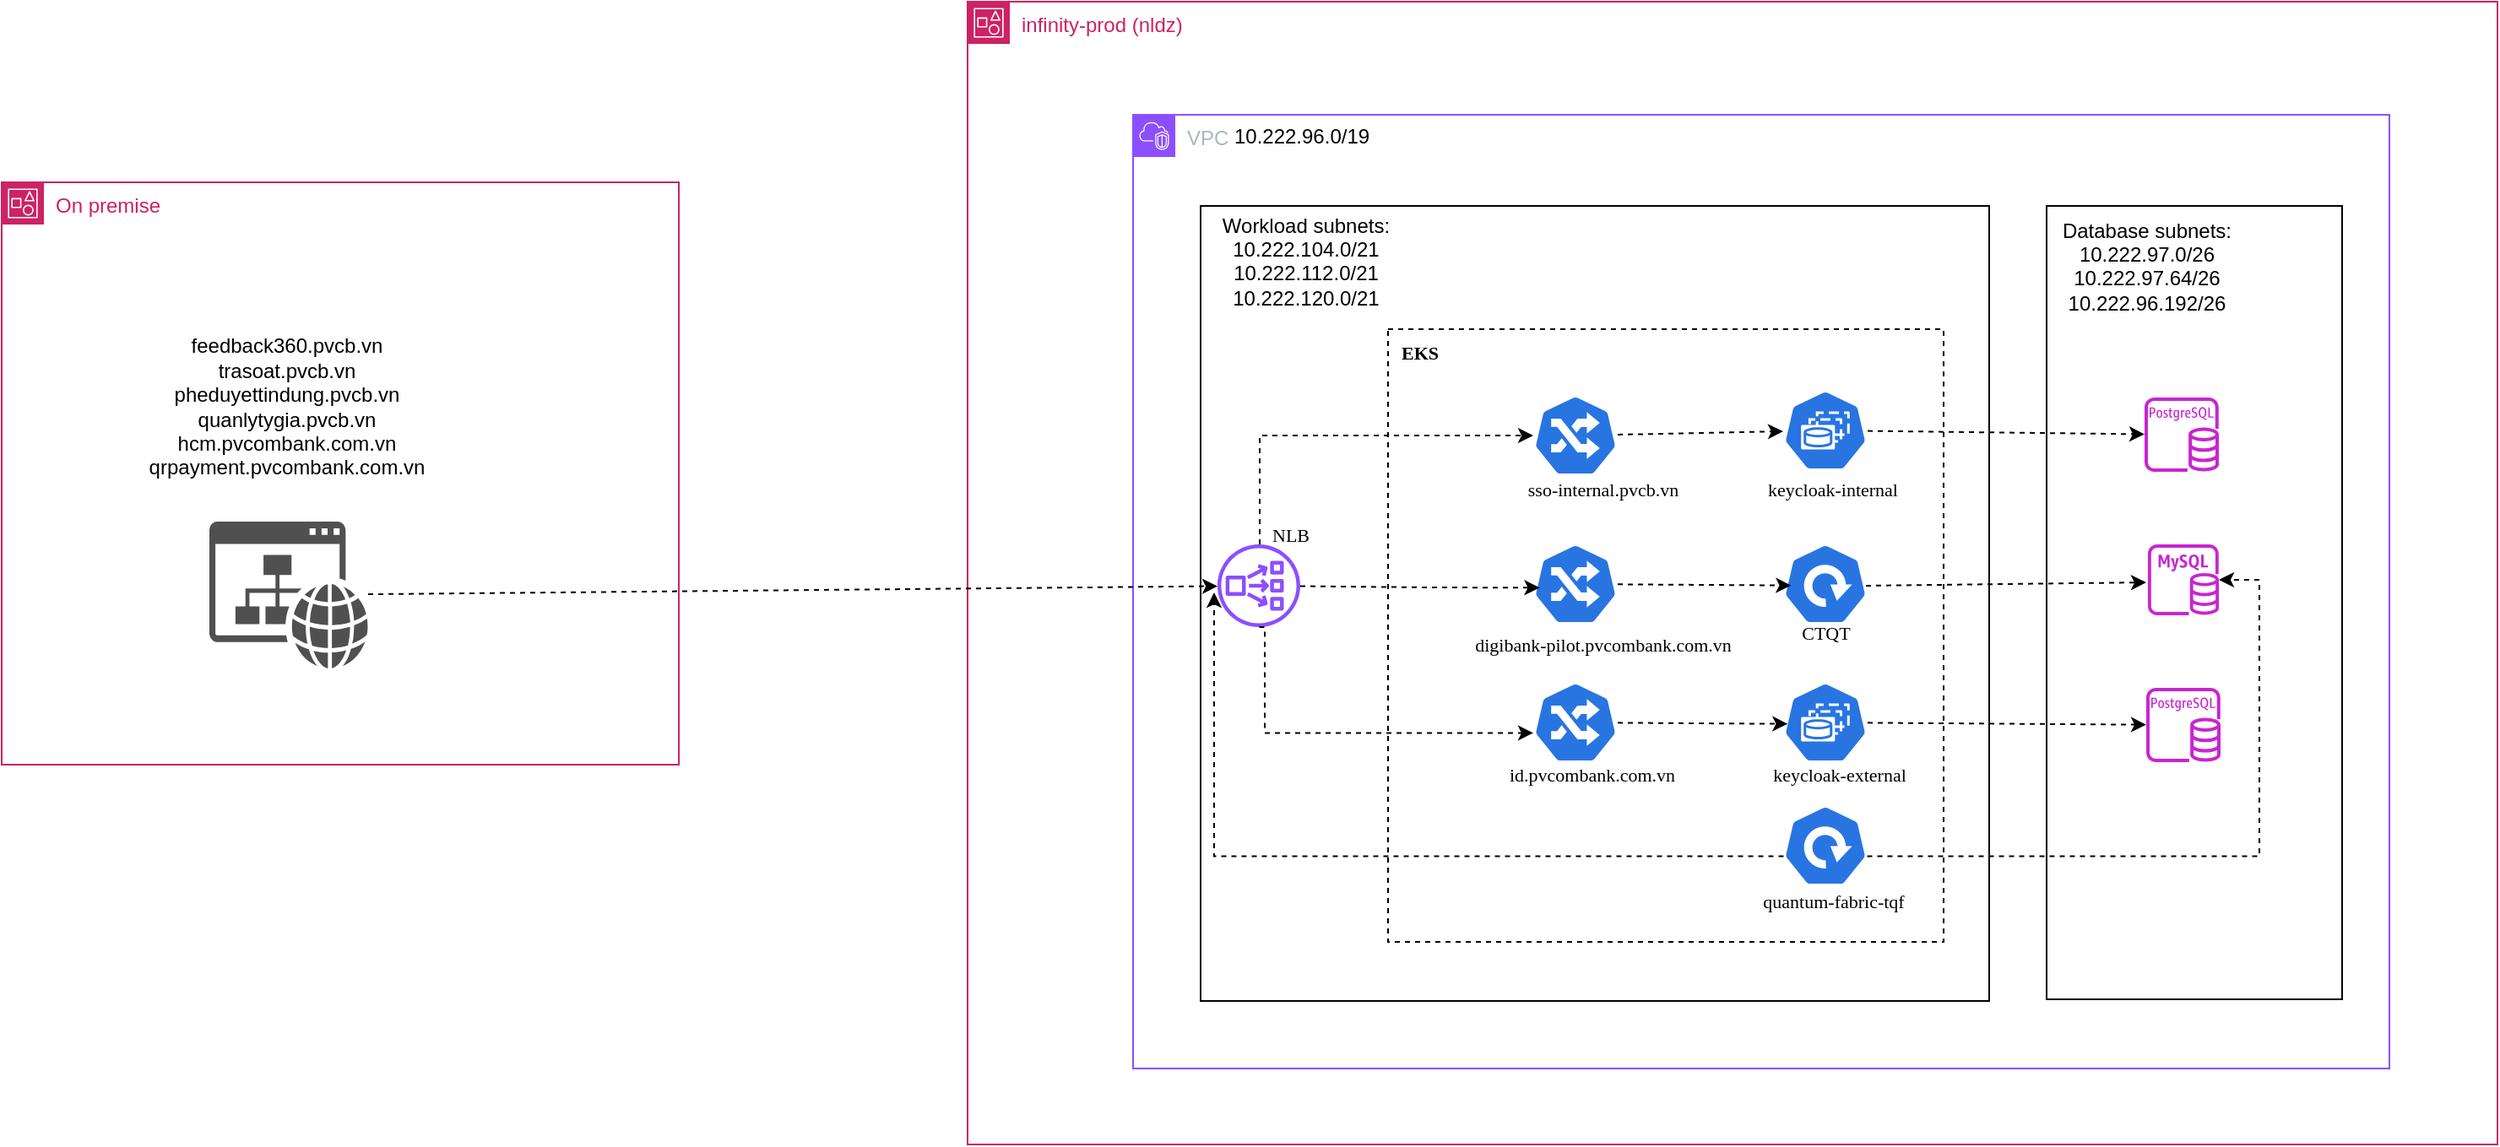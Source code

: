 <mxfile version="28.1.1">
  <diagram name="Page-1" id="SGhcZdJz93ou_s2fV-ue">
    <mxGraphModel dx="2411" dy="1118" grid="0" gridSize="10" guides="1" tooltips="1" connect="1" arrows="1" fold="1" page="0" pageScale="1" pageWidth="1100" pageHeight="1700" math="0" shadow="0">
      <root>
        <mxCell id="0" />
        <mxCell id="1" parent="0" />
        <mxCell id="XDubQEGGbLbRsAB4wO10-1" value="On premise" style="points=[[0,0],[0.25,0],[0.5,0],[0.75,0],[1,0],[1,0.25],[1,0.5],[1,0.75],[1,1],[0.75,1],[0.5,1],[0.25,1],[0,1],[0,0.75],[0,0.5],[0,0.25]];outlineConnect=0;gradientColor=none;html=1;whiteSpace=wrap;fontSize=12;fontStyle=0;container=1;pointerEvents=0;collapsible=0;recursiveResize=0;shape=mxgraph.aws4.group;grIcon=mxgraph.aws4.group_account;strokeColor=#CD2264;fillColor=none;verticalAlign=top;align=left;spacingLeft=30;fontColor=#CD2264;dashed=0;" parent="1" vertex="1">
          <mxGeometry x="-12" y="189" width="401" height="345" as="geometry" />
        </mxCell>
        <mxCell id="XDubQEGGbLbRsAB4wO10-40" value="" style="sketch=0;pointerEvents=1;shadow=0;dashed=0;html=1;strokeColor=none;fillColor=#505050;labelPosition=center;verticalLabelPosition=bottom;verticalAlign=top;outlineConnect=0;align=center;shape=mxgraph.office.concepts.website;" parent="XDubQEGGbLbRsAB4wO10-1" vertex="1">
          <mxGeometry x="123" y="201" width="94" height="87" as="geometry" />
        </mxCell>
        <mxCell id="XDubQEGGbLbRsAB4wO10-41" value="&lt;div&gt;feedback360.pvcb.vn&lt;/div&gt;&lt;div&gt;trasoat.pvcb.vn&lt;/div&gt;&lt;div&gt;pheduyettindung.pvcb.vn&lt;/div&gt;&lt;div&gt;quanlytygia.pvcb.vn&lt;/div&gt;&lt;div&gt;hcm.pvcombank.com.vn&lt;/div&gt;&lt;div&gt;qrpayment.pvcombank.com.vn&lt;/div&gt;" style="text;html=1;align=center;verticalAlign=middle;whiteSpace=wrap;rounded=0;" parent="XDubQEGGbLbRsAB4wO10-1" vertex="1">
          <mxGeometry x="90" y="114" width="158" height="38" as="geometry" />
        </mxCell>
        <mxCell id="XDubQEGGbLbRsAB4wO10-2" value="infinity-prod (nldz)" style="points=[[0,0],[0.25,0],[0.5,0],[0.75,0],[1,0],[1,0.25],[1,0.5],[1,0.75],[1,1],[0.75,1],[0.5,1],[0.25,1],[0,1],[0,0.75],[0,0.5],[0,0.25]];outlineConnect=0;gradientColor=none;html=1;whiteSpace=wrap;fontSize=12;fontStyle=0;container=1;pointerEvents=0;collapsible=0;recursiveResize=0;shape=mxgraph.aws4.group;grIcon=mxgraph.aws4.group_account;strokeColor=#CD2264;fillColor=none;verticalAlign=top;align=left;spacingLeft=30;fontColor=#CD2264;dashed=0;" parent="1" vertex="1">
          <mxGeometry x="560" y="82" width="906" height="677" as="geometry" />
        </mxCell>
        <mxCell id="XDubQEGGbLbRsAB4wO10-3" value="VPC" style="points=[[0,0],[0.25,0],[0.5,0],[0.75,0],[1,0],[1,0.25],[1,0.5],[1,0.75],[1,1],[0.75,1],[0.5,1],[0.25,1],[0,1],[0,0.75],[0,0.5],[0,0.25]];outlineConnect=0;gradientColor=none;html=1;whiteSpace=wrap;fontSize=12;fontStyle=0;container=1;pointerEvents=0;collapsible=0;recursiveResize=0;shape=mxgraph.aws4.group;grIcon=mxgraph.aws4.group_vpc2;strokeColor=#8C4FFF;fillColor=none;verticalAlign=top;align=left;spacingLeft=30;fontColor=#AAB7B8;" parent="XDubQEGGbLbRsAB4wO10-2" vertex="1">
          <mxGeometry x="98" y="67" width="744" height="565" as="geometry" />
        </mxCell>
        <mxCell id="XDubQEGGbLbRsAB4wO10-37" value="" style="rounded=0;whiteSpace=wrap;html=1;" parent="XDubQEGGbLbRsAB4wO10-3" vertex="1">
          <mxGeometry x="541" y="54" width="175" height="470" as="geometry" />
        </mxCell>
        <mxCell id="XDubQEGGbLbRsAB4wO10-34" value="" style="rounded=0;whiteSpace=wrap;html=1;" parent="XDubQEGGbLbRsAB4wO10-3" vertex="1">
          <mxGeometry x="40" y="54" width="467" height="471" as="geometry" />
        </mxCell>
        <mxCell id="XDubQEGGbLbRsAB4wO10-6" value="" style="rounded=0;whiteSpace=wrap;html=1;dashed=1;" parent="XDubQEGGbLbRsAB4wO10-3" vertex="1">
          <mxGeometry x="151" y="127" width="329" height="363" as="geometry" />
        </mxCell>
        <mxCell id="XDubQEGGbLbRsAB4wO10-8" value="" style="aspect=fixed;sketch=0;html=1;dashed=0;whitespace=wrap;verticalLabelPosition=bottom;verticalAlign=top;fillColor=#2875E2;strokeColor=#ffffff;points=[[0.005,0.63,0],[0.1,0.2,0],[0.9,0.2,0],[0.5,0,0],[0.995,0.63,0],[0.72,0.99,0],[0.5,1,0],[0.28,0.99,0]];shape=mxgraph.kubernetes.icon2;prIcon=deploy" parent="XDubQEGGbLbRsAB4wO10-3" vertex="1">
          <mxGeometry x="385" y="254" width="50" height="48" as="geometry" />
        </mxCell>
        <mxCell id="XDubQEGGbLbRsAB4wO10-9" value="" style="aspect=fixed;sketch=0;html=1;dashed=0;whitespace=wrap;verticalLabelPosition=bottom;verticalAlign=top;fillColor=#2875E2;strokeColor=#ffffff;points=[[0.005,0.63,0],[0.1,0.2,0],[0.9,0.2,0],[0.5,0,0],[0.995,0.63,0],[0.72,0.99,0],[0.5,1,0],[0.28,0.99,0]];shape=mxgraph.kubernetes.icon2;prIcon=sts" parent="XDubQEGGbLbRsAB4wO10-3" vertex="1">
          <mxGeometry x="385" y="163" width="50" height="48" as="geometry" />
        </mxCell>
        <mxCell id="XDubQEGGbLbRsAB4wO10-10" value="" style="aspect=fixed;sketch=0;html=1;dashed=0;whitespace=wrap;verticalLabelPosition=bottom;verticalAlign=top;fillColor=#2875E2;strokeColor=#ffffff;points=[[0.005,0.63,0],[0.1,0.2,0],[0.9,0.2,0],[0.5,0,0],[0.995,0.63,0],[0.72,0.99,0],[0.5,1,0],[0.28,0.99,0]];shape=mxgraph.kubernetes.icon2;prIcon=sts" parent="XDubQEGGbLbRsAB4wO10-3" vertex="1">
          <mxGeometry x="385" y="336" width="50" height="48" as="geometry" />
        </mxCell>
        <mxCell id="XDubQEGGbLbRsAB4wO10-11" value="" style="aspect=fixed;sketch=0;html=1;dashed=0;whitespace=wrap;verticalLabelPosition=bottom;verticalAlign=top;fillColor=#2875E2;strokeColor=#ffffff;points=[[0.005,0.63,0],[0.1,0.2,0],[0.9,0.2,0],[0.5,0,0],[0.995,0.63,0],[0.72,0.99,0],[0.5,1,0],[0.28,0.99,0]];shape=mxgraph.kubernetes.icon2;prIcon=ing" parent="XDubQEGGbLbRsAB4wO10-3" vertex="1">
          <mxGeometry x="237" y="166" width="50" height="48" as="geometry" />
        </mxCell>
        <mxCell id="XDubQEGGbLbRsAB4wO10-12" value="" style="aspect=fixed;sketch=0;html=1;dashed=0;whitespace=wrap;verticalLabelPosition=bottom;verticalAlign=top;fillColor=#2875E2;strokeColor=#ffffff;points=[[0.005,0.63,0],[0.1,0.2,0],[0.9,0.2,0],[0.5,0,0],[0.995,0.63,0],[0.72,0.99,0],[0.5,1,0],[0.28,0.99,0]];shape=mxgraph.kubernetes.icon2;prIcon=ing" parent="XDubQEGGbLbRsAB4wO10-3" vertex="1">
          <mxGeometry x="237" y="254" width="50" height="48" as="geometry" />
        </mxCell>
        <mxCell id="XDubQEGGbLbRsAB4wO10-13" value="" style="aspect=fixed;sketch=0;html=1;dashed=0;whitespace=wrap;verticalLabelPosition=bottom;verticalAlign=top;fillColor=#2875E2;strokeColor=#ffffff;points=[[0.005,0.63,0],[0.1,0.2,0],[0.9,0.2,0],[0.5,0,0],[0.995,0.63,0],[0.72,0.99,0],[0.5,1,0],[0.28,0.99,0]];shape=mxgraph.kubernetes.icon2;prIcon=ing" parent="XDubQEGGbLbRsAB4wO10-3" vertex="1">
          <mxGeometry x="237" y="336" width="50" height="48" as="geometry" />
        </mxCell>
        <mxCell id="XDubQEGGbLbRsAB4wO10-14" value="" style="sketch=0;outlineConnect=0;fontColor=#232F3E;gradientColor=none;fillColor=#C925D1;strokeColor=none;dashed=0;verticalLabelPosition=bottom;verticalAlign=top;align=center;html=1;fontSize=12;fontStyle=0;aspect=fixed;pointerEvents=1;shape=mxgraph.aws4.rds_mysql_instance;" parent="XDubQEGGbLbRsAB4wO10-3" vertex="1">
          <mxGeometry x="601" y="254.5" width="42" height="42" as="geometry" />
        </mxCell>
        <mxCell id="XDubQEGGbLbRsAB4wO10-15" value="" style="sketch=0;outlineConnect=0;fontColor=#232F3E;gradientColor=none;fillColor=#C925D1;strokeColor=none;dashed=0;verticalLabelPosition=bottom;verticalAlign=top;align=center;html=1;fontSize=12;fontStyle=0;aspect=fixed;pointerEvents=1;shape=mxgraph.aws4.rds_postgresql_instance;" parent="XDubQEGGbLbRsAB4wO10-3" vertex="1">
          <mxGeometry x="599" y="167.5" width="44" height="44" as="geometry" />
        </mxCell>
        <mxCell id="XDubQEGGbLbRsAB4wO10-16" value="" style="sketch=0;outlineConnect=0;fontColor=#232F3E;gradientColor=none;fillColor=#C925D1;strokeColor=none;dashed=0;verticalLabelPosition=bottom;verticalAlign=top;align=center;html=1;fontSize=12;fontStyle=0;aspect=fixed;pointerEvents=1;shape=mxgraph.aws4.rds_postgresql_instance;" parent="XDubQEGGbLbRsAB4wO10-3" vertex="1">
          <mxGeometry x="600" y="339.5" width="44" height="44" as="geometry" />
        </mxCell>
        <mxCell id="XDubQEGGbLbRsAB4wO10-17" value="" style="sketch=0;outlineConnect=0;fontColor=#232F3E;gradientColor=none;fillColor=#8C4FFF;strokeColor=none;dashed=0;verticalLabelPosition=bottom;verticalAlign=top;align=center;html=1;fontSize=12;fontStyle=0;aspect=fixed;pointerEvents=1;shape=mxgraph.aws4.network_load_balancer;" parent="XDubQEGGbLbRsAB4wO10-3" vertex="1">
          <mxGeometry x="50" y="254.5" width="49" height="49" as="geometry" />
        </mxCell>
        <mxCell id="XDubQEGGbLbRsAB4wO10-19" value="&lt;span style=&quot;font-family: Calibri; white-space-collapse: preserve; background-color: rgb(255, 255, 255);&quot;&gt;sso-internal.pvcb.vn&lt;/span&gt;" style="text;html=1;align=center;verticalAlign=middle;whiteSpace=wrap;rounded=0;fontSize=11;" parent="XDubQEGGbLbRsAB4wO10-3" vertex="1">
          <mxGeometry x="213" y="207" width="131" height="29" as="geometry" />
        </mxCell>
        <mxCell id="XDubQEGGbLbRsAB4wO10-20" value="&lt;span style=&quot;font-family: Calibri; white-space-collapse: preserve; background-color: rgb(255, 255, 255);&quot;&gt;id.pvcombank.com.vn&lt;/span&gt;" style="text;html=1;align=center;verticalAlign=middle;whiteSpace=wrap;rounded=0;fontSize=11;" parent="XDubQEGGbLbRsAB4wO10-3" vertex="1">
          <mxGeometry x="242" y="376" width="60" height="30" as="geometry" />
        </mxCell>
        <mxCell id="XDubQEGGbLbRsAB4wO10-21" value="&lt;span style=&quot;font-family: Calibri; white-space-collapse: preserve; background-color: rgb(255, 255, 255);&quot;&gt;keycloak-internal&lt;/span&gt;" style="text;html=1;align=center;verticalAlign=middle;whiteSpace=wrap;rounded=0;fontSize=11;" parent="XDubQEGGbLbRsAB4wO10-3" vertex="1">
          <mxGeometry x="363" y="207" width="103" height="29" as="geometry" />
        </mxCell>
        <mxCell id="XDubQEGGbLbRsAB4wO10-22" value="&lt;font face=&quot;Calibri&quot;&gt;&lt;span style=&quot;white-space-collapse: preserve; background-color: rgb(255, 255, 255);&quot;&gt;keycloak-external&lt;/span&gt;&lt;/font&gt;" style="text;html=1;align=center;verticalAlign=middle;whiteSpace=wrap;rounded=0;fontSize=11;" parent="XDubQEGGbLbRsAB4wO10-3" vertex="1">
          <mxGeometry x="376" y="376" width="85" height="30" as="geometry" />
        </mxCell>
        <mxCell id="XDubQEGGbLbRsAB4wO10-23" value="&lt;font face=&quot;Calibri&quot;&gt;&lt;span style=&quot;white-space-collapse: preserve; background-color: rgb(255, 255, 255);&quot;&gt;CTQT&lt;/span&gt;&lt;/font&gt;" style="text;html=1;align=center;verticalAlign=middle;whiteSpace=wrap;rounded=0;fontSize=11;" parent="XDubQEGGbLbRsAB4wO10-3" vertex="1">
          <mxGeometry x="367.5" y="292" width="85" height="30" as="geometry" />
        </mxCell>
        <mxCell id="XDubQEGGbLbRsAB4wO10-24" value="&lt;span style=&quot;font-family: Calibri; white-space-collapse: preserve; background-color: rgb(255, 255, 255);&quot;&gt;digibank-pilot.pvcombank.com.vn&lt;/span&gt;" style="text;html=1;align=center;verticalAlign=middle;whiteSpace=wrap;rounded=0;fontSize=11;" parent="XDubQEGGbLbRsAB4wO10-3" vertex="1">
          <mxGeometry x="201" y="299" width="155" height="30" as="geometry" />
        </mxCell>
        <mxCell id="XDubQEGGbLbRsAB4wO10-25" value="" style="endArrow=classic;html=1;rounded=0;dashed=1;edgeStyle=elbowEdgeStyle;" parent="XDubQEGGbLbRsAB4wO10-3" source="XDubQEGGbLbRsAB4wO10-17" target="XDubQEGGbLbRsAB4wO10-11" edge="1">
          <mxGeometry width="50" height="50" relative="1" as="geometry">
            <mxPoint x="194" y="302" as="sourcePoint" />
            <mxPoint x="244" y="252" as="targetPoint" />
            <Array as="points">
              <mxPoint x="75" y="190" />
            </Array>
          </mxGeometry>
        </mxCell>
        <mxCell id="XDubQEGGbLbRsAB4wO10-26" value="" style="endArrow=classic;html=1;rounded=0;entryX=0.075;entryY=0.545;entryDx=0;entryDy=0;entryPerimeter=0;endFill=1;dashed=1;" parent="XDubQEGGbLbRsAB4wO10-3" source="XDubQEGGbLbRsAB4wO10-17" target="XDubQEGGbLbRsAB4wO10-12" edge="1">
          <mxGeometry width="50" height="50" relative="1" as="geometry">
            <mxPoint x="145" y="349" as="sourcePoint" />
            <mxPoint x="215" y="284" as="targetPoint" />
            <Array as="points">
              <mxPoint x="175" y="280" />
            </Array>
          </mxGeometry>
        </mxCell>
        <mxCell id="XDubQEGGbLbRsAB4wO10-27" value="" style="endArrow=classic;html=1;rounded=0;entryX=0.005;entryY=0.63;entryDx=0;entryDy=0;entryPerimeter=0;dashed=1;edgeStyle=elbowEdgeStyle;" parent="XDubQEGGbLbRsAB4wO10-3" edge="1">
          <mxGeometry width="50" height="50" relative="1" as="geometry">
            <mxPoint x="74.75" y="303.5" as="sourcePoint" />
            <mxPoint x="237.0" y="366.24" as="targetPoint" />
            <Array as="points">
              <mxPoint x="78" y="374" />
            </Array>
          </mxGeometry>
        </mxCell>
        <mxCell id="XDubQEGGbLbRsAB4wO10-28" value="" style="endArrow=classic;html=1;rounded=0;dashed=1;" parent="XDubQEGGbLbRsAB4wO10-3" source="XDubQEGGbLbRsAB4wO10-11" target="XDubQEGGbLbRsAB4wO10-9" edge="1">
          <mxGeometry width="50" height="50" relative="1" as="geometry">
            <mxPoint x="145" y="211" as="sourcePoint" />
            <mxPoint x="195" y="161" as="targetPoint" />
          </mxGeometry>
        </mxCell>
        <mxCell id="XDubQEGGbLbRsAB4wO10-29" value="" style="endArrow=classic;html=1;rounded=0;entryX=0.094;entryY=0.517;entryDx=0;entryDy=0;entryPerimeter=0;dashed=1;" parent="XDubQEGGbLbRsAB4wO10-3" source="XDubQEGGbLbRsAB4wO10-12" target="XDubQEGGbLbRsAB4wO10-8" edge="1">
          <mxGeometry width="50" height="50" relative="1" as="geometry">
            <mxPoint x="334" y="275" as="sourcePoint" />
            <mxPoint x="432" y="274" as="targetPoint" />
          </mxGeometry>
        </mxCell>
        <mxCell id="XDubQEGGbLbRsAB4wO10-30" value="" style="endArrow=classic;html=1;rounded=0;entryX=0.053;entryY=0.518;entryDx=0;entryDy=0;entryPerimeter=0;dashed=1;" parent="XDubQEGGbLbRsAB4wO10-3" source="XDubQEGGbLbRsAB4wO10-13" target="XDubQEGGbLbRsAB4wO10-10" edge="1">
          <mxGeometry width="50" height="50" relative="1" as="geometry">
            <mxPoint x="321" y="360" as="sourcePoint" />
            <mxPoint x="419" y="359" as="targetPoint" />
          </mxGeometry>
        </mxCell>
        <mxCell id="XDubQEGGbLbRsAB4wO10-31" value="" style="endArrow=classic;html=1;rounded=0;dashed=1;" parent="XDubQEGGbLbRsAB4wO10-3" source="XDubQEGGbLbRsAB4wO10-9" target="XDubQEGGbLbRsAB4wO10-15" edge="1">
          <mxGeometry width="50" height="50" relative="1" as="geometry">
            <mxPoint x="273" y="269" as="sourcePoint" />
            <mxPoint x="323" y="219" as="targetPoint" />
          </mxGeometry>
        </mxCell>
        <mxCell id="XDubQEGGbLbRsAB4wO10-32" value="" style="endArrow=classic;html=1;rounded=0;dashed=1;" parent="XDubQEGGbLbRsAB4wO10-3" edge="1">
          <mxGeometry width="50" height="50" relative="1" as="geometry">
            <mxPoint x="434" y="278.975" as="sourcePoint" />
            <mxPoint x="600" y="277.018" as="targetPoint" />
          </mxGeometry>
        </mxCell>
        <mxCell id="XDubQEGGbLbRsAB4wO10-33" value="" style="endArrow=classic;html=1;rounded=0;dashed=1;" parent="XDubQEGGbLbRsAB4wO10-3" source="XDubQEGGbLbRsAB4wO10-10" target="XDubQEGGbLbRsAB4wO10-16" edge="1">
          <mxGeometry width="50" height="50" relative="1" as="geometry">
            <mxPoint x="455" y="350" as="sourcePoint" />
            <mxPoint x="557" y="353" as="targetPoint" />
          </mxGeometry>
        </mxCell>
        <mxCell id="XDubQEGGbLbRsAB4wO10-35" value="Workload subnets:&lt;div&gt;10.222.104.0/21&lt;/div&gt;&lt;div&gt;10.222.112.0/21&lt;/div&gt;&lt;div&gt;10.222.120.0/21&lt;/div&gt;&lt;div&gt;&lt;br&gt;&lt;/div&gt;" style="text;html=1;align=center;verticalAlign=middle;whiteSpace=wrap;rounded=0;" parent="XDubQEGGbLbRsAB4wO10-3" vertex="1">
          <mxGeometry x="35" y="61" width="135" height="66" as="geometry" />
        </mxCell>
        <mxCell id="XDubQEGGbLbRsAB4wO10-36" value="&lt;font face=&quot;Calibri&quot;&gt;&lt;span style=&quot;white-space-collapse: preserve; background-color: rgb(255, 255, 255);&quot;&gt;EKS&lt;/span&gt;&lt;/font&gt;" style="text;html=1;align=center;verticalAlign=middle;whiteSpace=wrap;rounded=0;fontSize=11;fontStyle=1" parent="XDubQEGGbLbRsAB4wO10-3" vertex="1">
          <mxGeometry x="142" y="130" width="56" height="22" as="geometry" />
        </mxCell>
        <mxCell id="XDubQEGGbLbRsAB4wO10-38" value="Database subnets:&lt;div&gt;10.222.97.0/26&lt;/div&gt;&lt;div&gt;10.222.97.64/26&lt;/div&gt;&lt;div&gt;10.222.96.192/26&lt;/div&gt;&lt;div&gt;&lt;br&gt;&lt;/div&gt;" style="text;html=1;align=center;verticalAlign=middle;whiteSpace=wrap;rounded=0;" parent="XDubQEGGbLbRsAB4wO10-3" vertex="1">
          <mxGeometry x="533" y="64" width="135" height="66" as="geometry" />
        </mxCell>
        <mxCell id="XDubQEGGbLbRsAB4wO10-39" value="10.222.96.0/19" style="text;html=1;align=center;verticalAlign=middle;whiteSpace=wrap;rounded=0;" parent="XDubQEGGbLbRsAB4wO10-3" vertex="1">
          <mxGeometry x="70" y="-2" width="60" height="30" as="geometry" />
        </mxCell>
        <mxCell id="wW-d9mhcZZWGeYWjT7kR-1" value="" style="aspect=fixed;sketch=0;html=1;dashed=0;whitespace=wrap;verticalLabelPosition=bottom;verticalAlign=top;fillColor=#2875E2;strokeColor=#ffffff;points=[[0.005,0.63,0],[0.1,0.2,0],[0.9,0.2,0],[0.5,0,0],[0.995,0.63,0],[0.72,0.99,0],[0.5,1,0],[0.28,0.99,0]];shape=mxgraph.kubernetes.icon2;prIcon=deploy" vertex="1" parent="XDubQEGGbLbRsAB4wO10-3">
          <mxGeometry x="385" y="409" width="50" height="48" as="geometry" />
        </mxCell>
        <mxCell id="wW-d9mhcZZWGeYWjT7kR-2" value="&lt;font face=&quot;Calibri&quot;&gt;&lt;span style=&quot;white-space-collapse: preserve; background-color: rgb(255, 255, 255);&quot;&gt;quantum-fabric-tqf&lt;/span&gt;&lt;/font&gt;" style="text;html=1;align=center;verticalAlign=middle;whiteSpace=wrap;rounded=0;fontSize=11;" vertex="1" parent="XDubQEGGbLbRsAB4wO10-3">
          <mxGeometry x="365.75" y="451" width="97.5" height="30" as="geometry" />
        </mxCell>
        <mxCell id="wW-d9mhcZZWGeYWjT7kR-3" value="" style="endArrow=classic;html=1;rounded=0;exitX=0.005;exitY=0.63;exitDx=0;exitDy=0;exitPerimeter=0;entryX=-0.041;entryY=0.582;entryDx=0;entryDy=0;entryPerimeter=0;edgeStyle=orthogonalEdgeStyle;dashed=1;" edge="1" parent="XDubQEGGbLbRsAB4wO10-3" source="wW-d9mhcZZWGeYWjT7kR-1" target="XDubQEGGbLbRsAB4wO10-17">
          <mxGeometry width="50" height="50" relative="1" as="geometry">
            <mxPoint x="278.25" y="476.24" as="sourcePoint" />
            <mxPoint x="135" y="318" as="targetPoint" />
          </mxGeometry>
        </mxCell>
        <mxCell id="wW-d9mhcZZWGeYWjT7kR-4" value="" style="endArrow=classic;html=1;rounded=0;exitX=0.995;exitY=0.63;exitDx=0;exitDy=0;exitPerimeter=0;edgeStyle=elbowEdgeStyle;elbow=vertical;dashed=1;" edge="1" parent="XDubQEGGbLbRsAB4wO10-3" source="wW-d9mhcZZWGeYWjT7kR-1" target="XDubQEGGbLbRsAB4wO10-14">
          <mxGeometry width="50" height="50" relative="1" as="geometry">
            <mxPoint x="440" y="436" as="sourcePoint" />
            <mxPoint x="151" y="167" as="targetPoint" />
            <Array as="points">
              <mxPoint x="667" y="420" />
            </Array>
          </mxGeometry>
        </mxCell>
        <mxCell id="wW-d9mhcZZWGeYWjT7kR-6" value="&lt;font face=&quot;Calibri&quot;&gt;&lt;span style=&quot;white-space-collapse: preserve; background-color: rgb(255, 255, 255);&quot;&gt;NLB&lt;/span&gt;&lt;/font&gt;" style="text;html=1;align=center;verticalAlign=middle;whiteSpace=wrap;rounded=0;fontSize=11;" vertex="1" parent="XDubQEGGbLbRsAB4wO10-3">
          <mxGeometry x="70" y="240" width="47" height="17" as="geometry" />
        </mxCell>
        <mxCell id="XDubQEGGbLbRsAB4wO10-42" value="" style="endArrow=classic;html=1;rounded=0;dashed=1;" parent="1" source="XDubQEGGbLbRsAB4wO10-40" target="XDubQEGGbLbRsAB4wO10-17" edge="1">
          <mxGeometry width="50" height="50" relative="1" as="geometry">
            <mxPoint x="613" y="429" as="sourcePoint" />
            <mxPoint x="663" y="379" as="targetPoint" />
          </mxGeometry>
        </mxCell>
      </root>
    </mxGraphModel>
  </diagram>
</mxfile>

